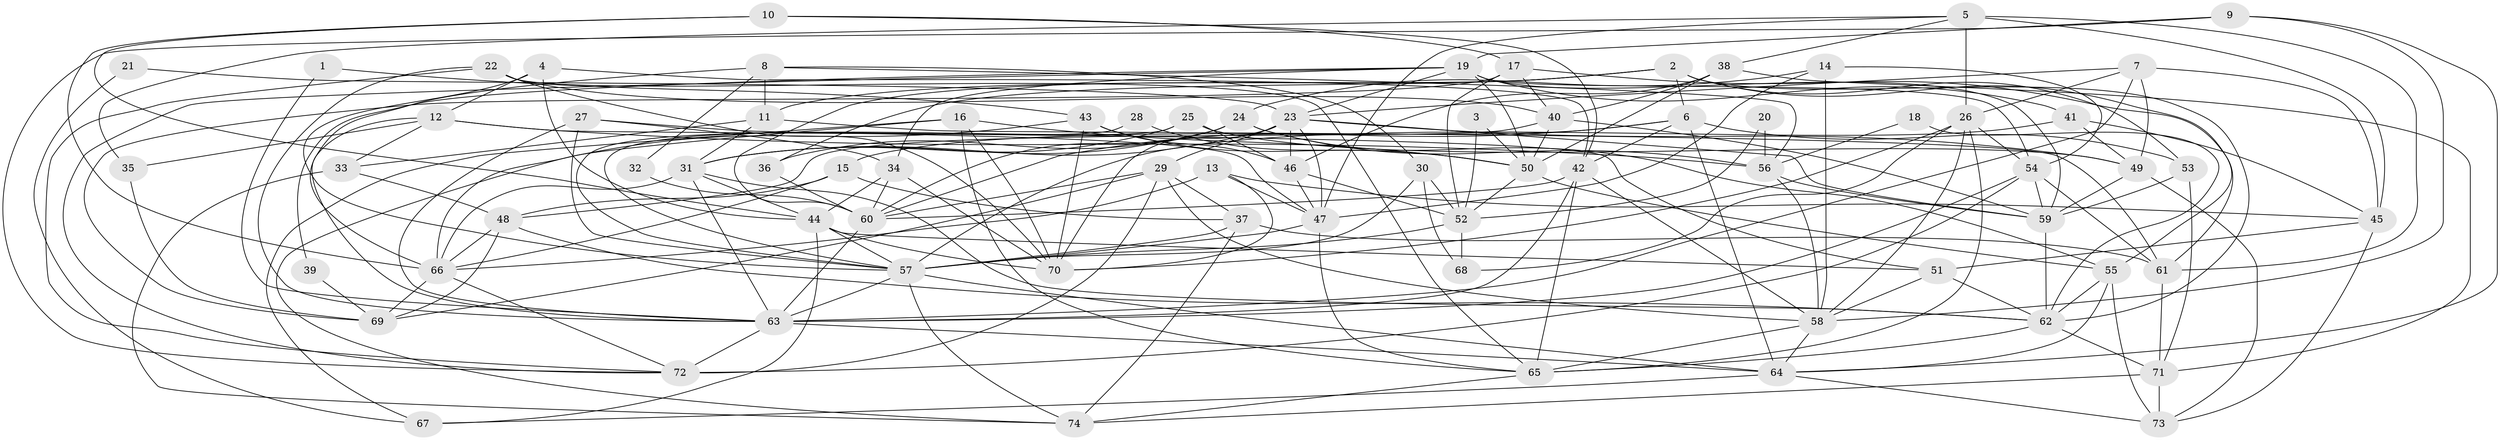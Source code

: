 // original degree distribution, {4: 0.29931972789115646, 6: 0.09523809523809523, 5: 0.20408163265306123, 2: 0.14285714285714285, 3: 0.22448979591836735, 7: 0.027210884353741496, 9: 0.006802721088435374}
// Generated by graph-tools (version 1.1) at 2025/26/03/09/25 03:26:14]
// undirected, 74 vertices, 211 edges
graph export_dot {
graph [start="1"]
  node [color=gray90,style=filled];
  1;
  2;
  3;
  4;
  5;
  6;
  7;
  8;
  9;
  10;
  11;
  12;
  13;
  14;
  15;
  16;
  17;
  18;
  19;
  20;
  21;
  22;
  23;
  24;
  25;
  26;
  27;
  28;
  29;
  30;
  31;
  32;
  33;
  34;
  35;
  36;
  37;
  38;
  39;
  40;
  41;
  42;
  43;
  44;
  45;
  46;
  47;
  48;
  49;
  50;
  51;
  52;
  53;
  54;
  55;
  56;
  57;
  58;
  59;
  60;
  61;
  62;
  63;
  64;
  65;
  66;
  67;
  68;
  69;
  70;
  71;
  72;
  73;
  74;
  1 -- 43 [weight=1.0];
  1 -- 63 [weight=1.0];
  2 -- 6 [weight=1.0];
  2 -- 11 [weight=1.0];
  2 -- 36 [weight=1.0];
  2 -- 53 [weight=1.0];
  2 -- 55 [weight=1.0];
  2 -- 60 [weight=1.0];
  2 -- 62 [weight=1.0];
  3 -- 50 [weight=1.0];
  3 -- 52 [weight=1.0];
  4 -- 12 [weight=1.0];
  4 -- 42 [weight=1.0];
  4 -- 44 [weight=1.0];
  4 -- 57 [weight=1.0];
  5 -- 26 [weight=2.0];
  5 -- 35 [weight=1.0];
  5 -- 38 [weight=1.0];
  5 -- 45 [weight=1.0];
  5 -- 47 [weight=1.0];
  5 -- 61 [weight=1.0];
  6 -- 15 [weight=1.0];
  6 -- 42 [weight=1.0];
  6 -- 53 [weight=1.0];
  6 -- 60 [weight=1.0];
  6 -- 64 [weight=1.0];
  7 -- 23 [weight=1.0];
  7 -- 26 [weight=1.0];
  7 -- 45 [weight=1.0];
  7 -- 49 [weight=1.0];
  7 -- 63 [weight=1.0];
  8 -- 11 [weight=1.0];
  8 -- 30 [weight=1.0];
  8 -- 32 [weight=1.0];
  8 -- 56 [weight=1.0];
  8 -- 66 [weight=1.0];
  9 -- 19 [weight=1.0];
  9 -- 58 [weight=1.0];
  9 -- 64 [weight=1.0];
  9 -- 72 [weight=1.0];
  10 -- 17 [weight=1.0];
  10 -- 42 [weight=1.0];
  10 -- 44 [weight=1.0];
  10 -- 66 [weight=1.0];
  11 -- 31 [weight=1.0];
  11 -- 33 [weight=1.0];
  11 -- 61 [weight=1.0];
  12 -- 33 [weight=1.0];
  12 -- 35 [weight=1.0];
  12 -- 51 [weight=1.0];
  12 -- 56 [weight=1.0];
  12 -- 63 [weight=1.0];
  13 -- 45 [weight=1.0];
  13 -- 47 [weight=1.0];
  13 -- 66 [weight=1.0];
  13 -- 70 [weight=1.0];
  14 -- 24 [weight=1.0];
  14 -- 47 [weight=1.0];
  14 -- 54 [weight=1.0];
  14 -- 58 [weight=1.0];
  15 -- 37 [weight=1.0];
  15 -- 48 [weight=1.0];
  15 -- 66 [weight=1.0];
  16 -- 50 [weight=1.0];
  16 -- 65 [weight=1.0];
  16 -- 66 [weight=1.0];
  16 -- 67 [weight=1.0];
  16 -- 70 [weight=1.0];
  17 -- 40 [weight=1.0];
  17 -- 52 [weight=1.0];
  17 -- 61 [weight=1.0];
  17 -- 69 [weight=1.0];
  18 -- 56 [weight=1.0];
  18 -- 62 [weight=1.0];
  19 -- 23 [weight=1.0];
  19 -- 34 [weight=1.0];
  19 -- 39 [weight=1.0];
  19 -- 41 [weight=1.0];
  19 -- 50 [weight=1.0];
  19 -- 54 [weight=1.0];
  19 -- 59 [weight=1.0];
  19 -- 72 [weight=1.0];
  20 -- 52 [weight=1.0];
  20 -- 56 [weight=1.0];
  21 -- 23 [weight=1.0];
  21 -- 67 [weight=1.0];
  22 -- 40 [weight=1.0];
  22 -- 63 [weight=1.0];
  22 -- 65 [weight=1.0];
  22 -- 70 [weight=1.0];
  22 -- 72 [weight=1.0];
  23 -- 29 [weight=1.0];
  23 -- 31 [weight=1.0];
  23 -- 46 [weight=1.0];
  23 -- 47 [weight=1.0];
  23 -- 49 [weight=1.0];
  23 -- 59 [weight=1.0];
  23 -- 70 [weight=1.0];
  24 -- 31 [weight=1.0];
  24 -- 36 [weight=1.0];
  24 -- 55 [weight=1.0];
  24 -- 56 [weight=1.0];
  24 -- 60 [weight=1.0];
  25 -- 31 [weight=1.0];
  25 -- 46 [weight=1.0];
  25 -- 49 [weight=1.0];
  25 -- 57 [weight=1.0];
  26 -- 54 [weight=1.0];
  26 -- 58 [weight=1.0];
  26 -- 65 [weight=1.0];
  26 -- 68 [weight=1.0];
  26 -- 70 [weight=1.0];
  27 -- 34 [weight=1.0];
  27 -- 47 [weight=1.0];
  27 -- 57 [weight=2.0];
  27 -- 63 [weight=1.0];
  28 -- 50 [weight=1.0];
  28 -- 57 [weight=1.0];
  29 -- 37 [weight=1.0];
  29 -- 58 [weight=1.0];
  29 -- 60 [weight=1.0];
  29 -- 69 [weight=1.0];
  29 -- 72 [weight=2.0];
  30 -- 52 [weight=1.0];
  30 -- 57 [weight=1.0];
  30 -- 68 [weight=1.0];
  31 -- 44 [weight=1.0];
  31 -- 62 [weight=1.0];
  31 -- 63 [weight=1.0];
  31 -- 66 [weight=1.0];
  32 -- 60 [weight=1.0];
  33 -- 48 [weight=1.0];
  33 -- 74 [weight=1.0];
  34 -- 44 [weight=1.0];
  34 -- 60 [weight=1.0];
  34 -- 70 [weight=1.0];
  35 -- 69 [weight=1.0];
  36 -- 60 [weight=1.0];
  37 -- 57 [weight=1.0];
  37 -- 61 [weight=1.0];
  37 -- 74 [weight=1.0];
  38 -- 40 [weight=1.0];
  38 -- 46 [weight=1.0];
  38 -- 50 [weight=1.0];
  38 -- 71 [weight=1.0];
  39 -- 69 [weight=1.0];
  40 -- 48 [weight=1.0];
  40 -- 50 [weight=1.0];
  40 -- 59 [weight=1.0];
  41 -- 45 [weight=1.0];
  41 -- 49 [weight=1.0];
  41 -- 57 [weight=1.0];
  42 -- 58 [weight=1.0];
  42 -- 60 [weight=2.0];
  42 -- 63 [weight=1.0];
  42 -- 65 [weight=1.0];
  43 -- 46 [weight=1.0];
  43 -- 50 [weight=1.0];
  43 -- 70 [weight=1.0];
  43 -- 74 [weight=1.0];
  44 -- 51 [weight=1.0];
  44 -- 57 [weight=1.0];
  44 -- 67 [weight=1.0];
  44 -- 70 [weight=1.0];
  45 -- 51 [weight=1.0];
  45 -- 73 [weight=1.0];
  46 -- 47 [weight=1.0];
  46 -- 52 [weight=1.0];
  47 -- 57 [weight=1.0];
  47 -- 65 [weight=1.0];
  48 -- 62 [weight=1.0];
  48 -- 66 [weight=1.0];
  48 -- 69 [weight=1.0];
  49 -- 59 [weight=1.0];
  49 -- 73 [weight=1.0];
  50 -- 52 [weight=1.0];
  50 -- 55 [weight=1.0];
  51 -- 58 [weight=1.0];
  51 -- 62 [weight=1.0];
  52 -- 57 [weight=1.0];
  52 -- 68 [weight=1.0];
  53 -- 59 [weight=1.0];
  53 -- 71 [weight=1.0];
  54 -- 59 [weight=2.0];
  54 -- 61 [weight=1.0];
  54 -- 63 [weight=1.0];
  54 -- 72 [weight=1.0];
  55 -- 62 [weight=1.0];
  55 -- 64 [weight=1.0];
  55 -- 73 [weight=1.0];
  56 -- 58 [weight=1.0];
  56 -- 59 [weight=1.0];
  57 -- 63 [weight=1.0];
  57 -- 64 [weight=1.0];
  57 -- 74 [weight=1.0];
  58 -- 64 [weight=1.0];
  58 -- 65 [weight=1.0];
  59 -- 62 [weight=1.0];
  60 -- 63 [weight=2.0];
  61 -- 71 [weight=1.0];
  62 -- 65 [weight=1.0];
  62 -- 71 [weight=2.0];
  63 -- 64 [weight=1.0];
  63 -- 72 [weight=1.0];
  64 -- 67 [weight=1.0];
  64 -- 73 [weight=1.0];
  65 -- 74 [weight=1.0];
  66 -- 69 [weight=1.0];
  66 -- 72 [weight=1.0];
  71 -- 73 [weight=1.0];
  71 -- 74 [weight=1.0];
}
